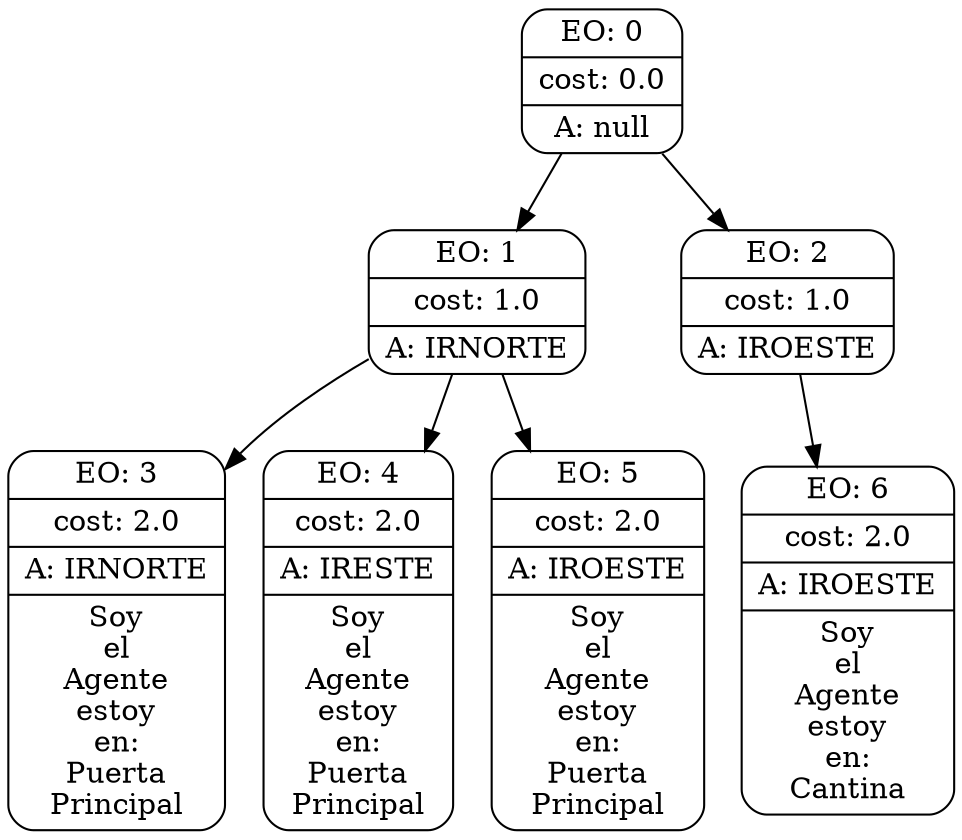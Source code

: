 digraph g {
node [shape = Mrecord];
nodo0[label="{EO: 0|cost: 0.0|A: null}"]
nodo1[label="{EO: 1|cost: 1.0|A: IRNORTE}"]
nodo3[label="{EO: 3|cost: 2.0|A: IRNORTE|Soy\nel\nAgente\nestoy\nen:\nPuerta\nPrincipal}"]

nodo1 -> nodo3;
nodo4[label="{EO: 4|cost: 2.0|A: IRESTE|Soy\nel\nAgente\nestoy\nen:\nPuerta\nPrincipal}"]

nodo1 -> nodo4;
nodo5[label="{EO: 5|cost: 2.0|A: IROESTE|Soy\nel\nAgente\nestoy\nen:\nPuerta\nPrincipal}"]

nodo1 -> nodo5;

nodo0 -> nodo1;
nodo2[label="{EO: 2|cost: 1.0|A: IROESTE}"]
nodo6[label="{EO: 6|cost: 2.0|A: IROESTE|Soy\nel\nAgente\nestoy\nen:\nCantina}"]

nodo2 -> nodo6;

nodo0 -> nodo2;


}